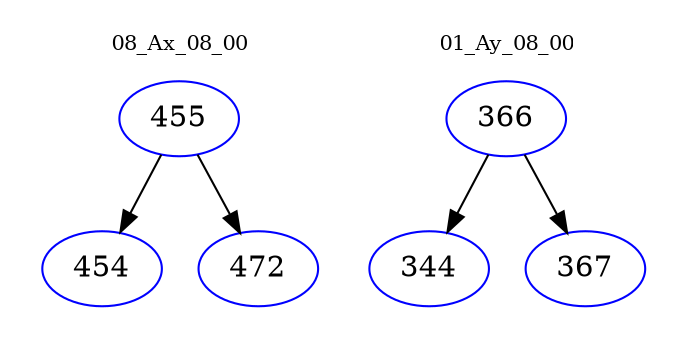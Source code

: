 digraph{
subgraph cluster_0 {
color = white
label = "08_Ax_08_00";
fontsize=10;
T0_455 [label="455", color="blue"]
T0_455 -> T0_454 [color="black"]
T0_454 [label="454", color="blue"]
T0_455 -> T0_472 [color="black"]
T0_472 [label="472", color="blue"]
}
subgraph cluster_1 {
color = white
label = "01_Ay_08_00";
fontsize=10;
T1_366 [label="366", color="blue"]
T1_366 -> T1_344 [color="black"]
T1_344 [label="344", color="blue"]
T1_366 -> T1_367 [color="black"]
T1_367 [label="367", color="blue"]
}
}
